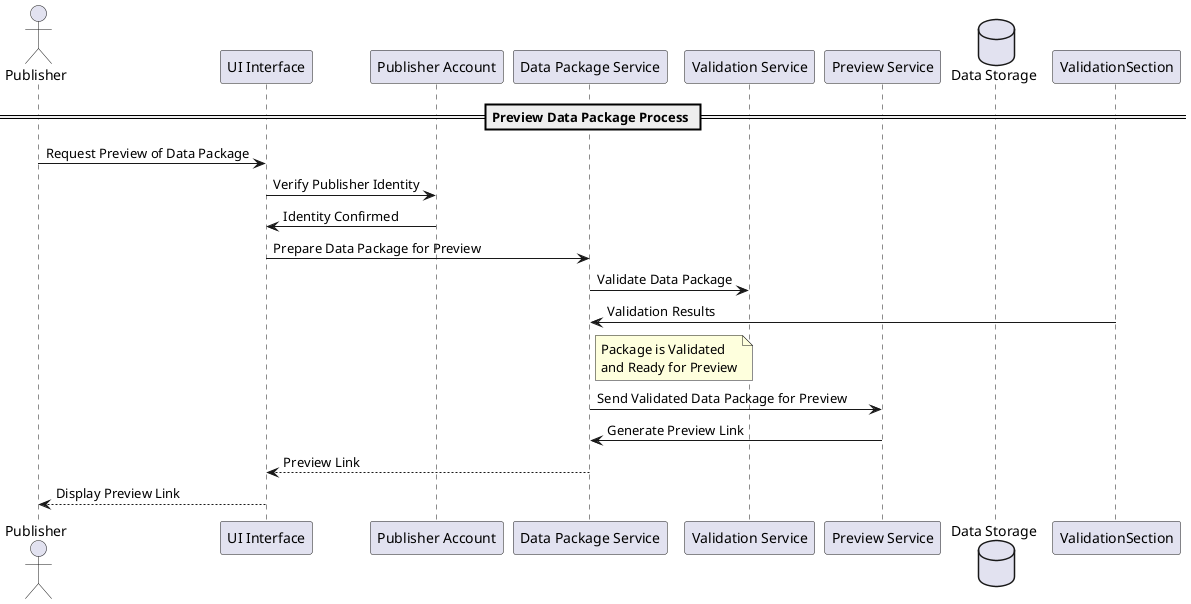 @startuml
actor Publisher
participant "UI Interface" as UI
participant "Publisher Account" as Account
participant "Data Package Service" as DataService
participant "Validation Service" as ValidationService
participant "Preview Service" as PreviewService
database "Data Storage" as Storage

== Preview Data Package Process ==
Publisher -> UI : Request Preview of Data Package
UI -> Account : Verify Publisher Identity
Account -> UI : Identity Confirmed
UI -> DataService : Prepare Data Package for Preview
DataService -> ValidationService : Validate Data Package
ValidationSection -> DataService : Validation Results
note right of DataService : Package is Validated\nand Ready for Preview
DataService -> PreviewService : Send Validated Data Package for Preview
PreviewService -> DataService : Generate Preview Link
DataService --> UI : Preview Link
UI --> Publisher : Display Preview Link

@enduml